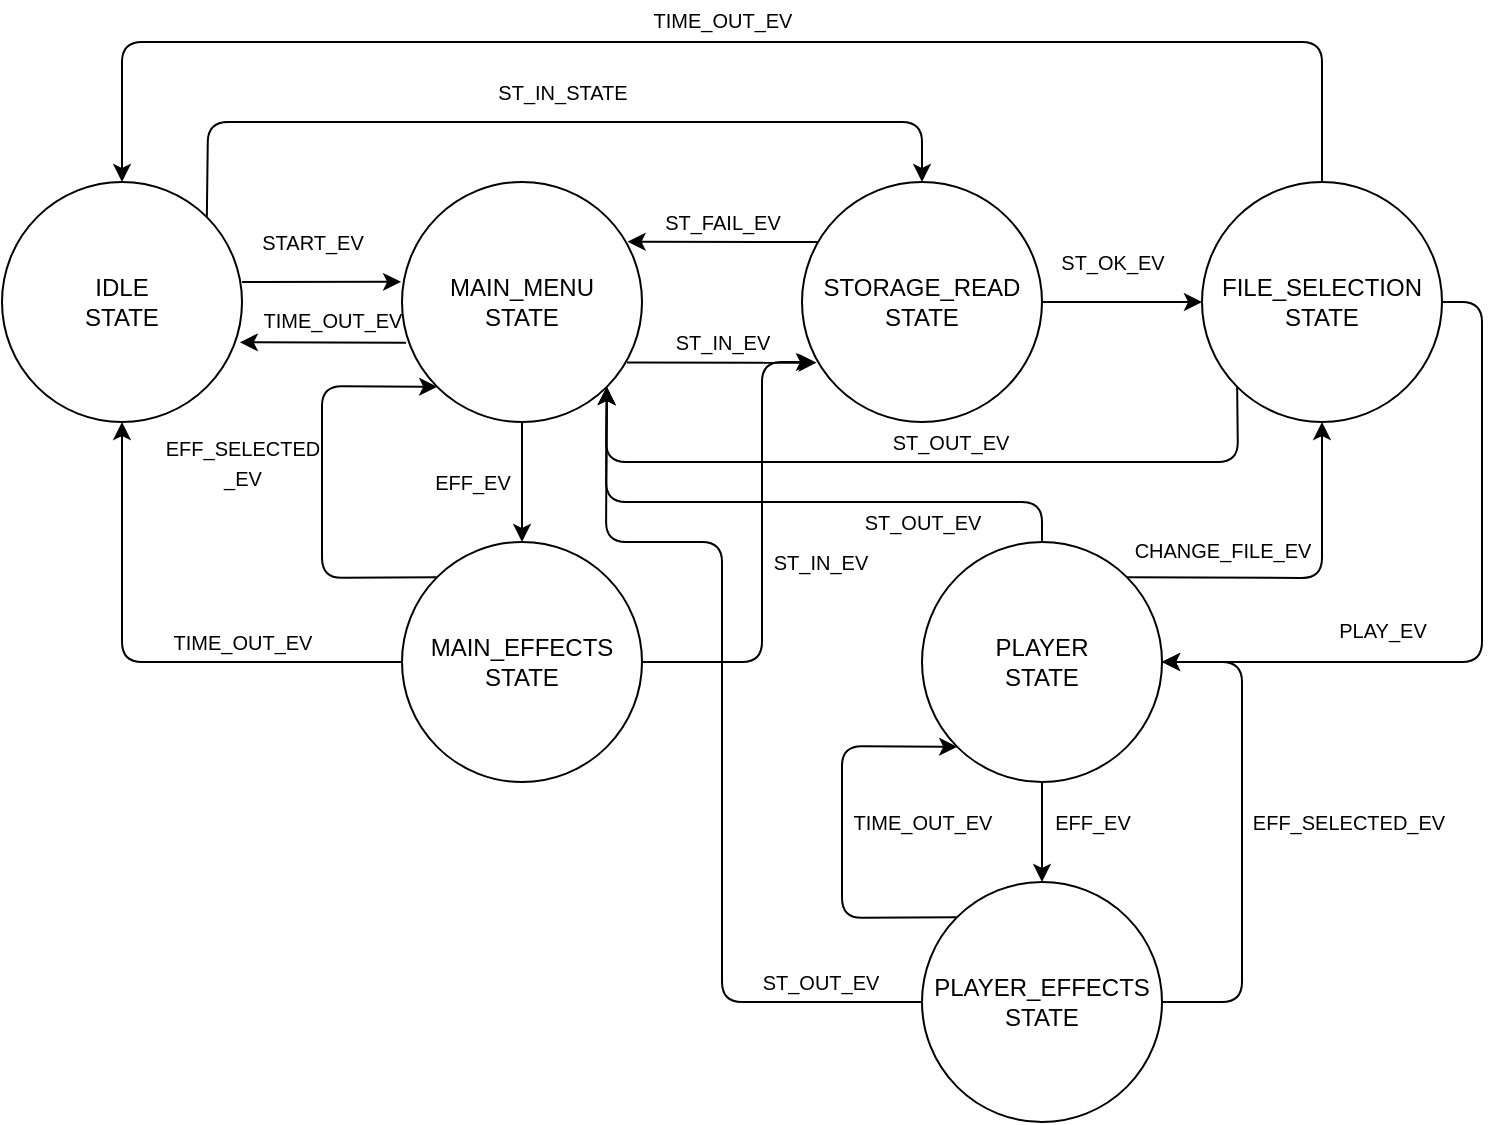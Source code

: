 <mxfile version="14.2.4" type="device"><diagram id="gnElQXdCdei_PqHzbK8b" name="Page-1"><mxGraphModel dx="1038" dy="584" grid="1" gridSize="10" guides="1" tooltips="1" connect="1" arrows="1" fold="1" page="1" pageScale="1" pageWidth="827" pageHeight="1169" math="0" shadow="0"><root><mxCell id="0"/><mxCell id="1" parent="0"/><mxCell id="SdUnu5czBo_lz2mC33Ff-27" value="IDLE&lt;br&gt;STATE" style="ellipse;whiteSpace=wrap;html=1;aspect=fixed;" parent="1" vertex="1"><mxGeometry x="40" y="460" width="120" height="120" as="geometry"/></mxCell><mxCell id="SdUnu5czBo_lz2mC33Ff-28" value="MAIN_MENU&lt;br&gt;STATE" style="ellipse;whiteSpace=wrap;html=1;aspect=fixed;" parent="1" vertex="1"><mxGeometry x="240" y="460" width="120" height="120" as="geometry"/></mxCell><mxCell id="SdUnu5czBo_lz2mC33Ff-30" value="FILE_SELECTION&lt;br&gt;STATE" style="ellipse;whiteSpace=wrap;html=1;aspect=fixed;" parent="1" vertex="1"><mxGeometry x="640" y="460" width="120" height="120" as="geometry"/></mxCell><mxCell id="SdUnu5czBo_lz2mC33Ff-31" value="PLAYER&lt;br&gt;STATE" style="ellipse;whiteSpace=wrap;html=1;aspect=fixed;" parent="1" vertex="1"><mxGeometry x="500" y="640" width="120" height="120" as="geometry"/></mxCell><mxCell id="SdUnu5czBo_lz2mC33Ff-32" value="MAIN_EFFECTS&lt;br&gt;STATE" style="ellipse;whiteSpace=wrap;html=1;aspect=fixed;" parent="1" vertex="1"><mxGeometry x="240" y="640" width="120" height="120" as="geometry"/></mxCell><mxCell id="SdUnu5czBo_lz2mC33Ff-33" value="" style="endArrow=classic;html=1;entryX=-0.004;entryY=0.416;entryDx=0;entryDy=0;entryPerimeter=0;" parent="1" target="SdUnu5czBo_lz2mC33Ff-28" edge="1"><mxGeometry width="50" height="50" relative="1" as="geometry"><mxPoint x="160" y="510" as="sourcePoint"/><mxPoint x="235" y="510" as="targetPoint"/></mxGeometry></mxCell><mxCell id="SdUnu5czBo_lz2mC33Ff-34" value="STORAGE_READ&lt;br&gt;STATE" style="ellipse;whiteSpace=wrap;html=1;aspect=fixed;" parent="1" vertex="1"><mxGeometry x="440" y="460" width="120" height="120" as="geometry"/></mxCell><mxCell id="SdUnu5czBo_lz2mC33Ff-35" value="&lt;span style=&quot;font-size: 10px&quot;&gt;START_EV&lt;/span&gt;" style="text;html=1;align=center;verticalAlign=middle;resizable=0;points=[];autosize=1;" parent="1" vertex="1"><mxGeometry x="160" y="480" width="70" height="20" as="geometry"/></mxCell><mxCell id="SdUnu5czBo_lz2mC33Ff-37" value="" style="endArrow=classic;html=1;exitX=1;exitY=0;exitDx=0;exitDy=0;entryX=0.5;entryY=0;entryDx=0;entryDy=0;" parent="1" source="SdUnu5czBo_lz2mC33Ff-27" target="SdUnu5czBo_lz2mC33Ff-34" edge="1"><mxGeometry width="50" height="50" relative="1" as="geometry"><mxPoint x="380" y="460" as="sourcePoint"/><mxPoint x="430" y="410" as="targetPoint"/><Array as="points"><mxPoint x="143" y="430"/><mxPoint x="500" y="430"/></Array></mxGeometry></mxCell><mxCell id="SdUnu5czBo_lz2mC33Ff-38" value="&lt;span style=&quot;font-size: 10px&quot;&gt;ST_IN_STATE&lt;/span&gt;" style="text;html=1;align=center;verticalAlign=middle;resizable=0;points=[];autosize=1;" parent="1" vertex="1"><mxGeometry x="280" y="405" width="80" height="20" as="geometry"/></mxCell><mxCell id="SdUnu5czBo_lz2mC33Ff-39" value="" style="endArrow=classic;html=1;exitX=1;exitY=0.5;exitDx=0;exitDy=0;entryX=0;entryY=0.5;entryDx=0;entryDy=0;" parent="1" source="SdUnu5czBo_lz2mC33Ff-34" target="SdUnu5czBo_lz2mC33Ff-30" edge="1"><mxGeometry width="50" height="50" relative="1" as="geometry"><mxPoint x="380" y="460" as="sourcePoint"/><mxPoint x="430" y="410" as="targetPoint"/></mxGeometry></mxCell><mxCell id="SdUnu5czBo_lz2mC33Ff-40" value="&lt;span style=&quot;font-size: 10px&quot;&gt;ST_OK_EV&lt;/span&gt;" style="text;html=1;align=center;verticalAlign=middle;resizable=0;points=[];autosize=1;" parent="1" vertex="1"><mxGeometry x="560" y="490" width="70" height="20" as="geometry"/></mxCell><mxCell id="SdUnu5czBo_lz2mC33Ff-42" value="" style="endArrow=classic;html=1;exitX=0.066;exitY=0.25;exitDx=0;exitDy=0;exitPerimeter=0;entryX=0.94;entryY=0.249;entryDx=0;entryDy=0;entryPerimeter=0;" parent="1" source="SdUnu5czBo_lz2mC33Ff-34" target="SdUnu5czBo_lz2mC33Ff-28" edge="1"><mxGeometry width="50" height="50" relative="1" as="geometry"><mxPoint x="380" y="460" as="sourcePoint"/><mxPoint x="370" y="490" as="targetPoint"/></mxGeometry></mxCell><mxCell id="SdUnu5czBo_lz2mC33Ff-43" value="&lt;span style=&quot;font-size: 10px&quot;&gt;ST_FAIL_EV&lt;/span&gt;" style="text;html=1;align=center;verticalAlign=middle;resizable=0;points=[];autosize=1;" parent="1" vertex="1"><mxGeometry x="365" y="470" width="70" height="20" as="geometry"/></mxCell><mxCell id="SdUnu5czBo_lz2mC33Ff-44" value="" style="endArrow=classic;html=1;exitX=0.937;exitY=0.752;exitDx=0;exitDy=0;entryX=0.061;entryY=0.753;entryDx=0;entryDy=0;exitPerimeter=0;entryPerimeter=0;" parent="1" source="SdUnu5czBo_lz2mC33Ff-28" target="SdUnu5czBo_lz2mC33Ff-34" edge="1"><mxGeometry width="50" height="50" relative="1" as="geometry"><mxPoint x="380" y="580" as="sourcePoint"/><mxPoint x="430" y="530" as="targetPoint"/></mxGeometry></mxCell><mxCell id="SdUnu5czBo_lz2mC33Ff-45" value="&lt;span style=&quot;font-size: 10px&quot;&gt;ST_IN_EV&lt;/span&gt;" style="text;html=1;align=center;verticalAlign=middle;resizable=0;points=[];autosize=1;" parent="1" vertex="1"><mxGeometry x="370" y="530" width="60" height="20" as="geometry"/></mxCell><mxCell id="SdUnu5czBo_lz2mC33Ff-46" value="" style="endArrow=classic;html=1;exitX=0.017;exitY=0.67;exitDx=0;exitDy=0;entryX=0.991;entryY=0.668;entryDx=0;entryDy=0;entryPerimeter=0;exitPerimeter=0;" parent="1" source="SdUnu5czBo_lz2mC33Ff-28" target="SdUnu5czBo_lz2mC33Ff-27" edge="1"><mxGeometry width="50" height="50" relative="1" as="geometry"><mxPoint x="380" y="580" as="sourcePoint"/><mxPoint x="430" y="530" as="targetPoint"/></mxGeometry></mxCell><mxCell id="SdUnu5czBo_lz2mC33Ff-47" value="&lt;span style=&quot;font-size: 10px&quot;&gt;TIME_OUT_EV&lt;/span&gt;" style="text;html=1;align=center;verticalAlign=middle;resizable=0;points=[];autosize=1;" parent="1" vertex="1"><mxGeometry x="160" y="519" width="90" height="20" as="geometry"/></mxCell><mxCell id="SdUnu5czBo_lz2mC33Ff-48" value="" style="endArrow=classic;html=1;exitX=0.5;exitY=0;exitDx=0;exitDy=0;entryX=0.5;entryY=0;entryDx=0;entryDy=0;" parent="1" source="SdUnu5czBo_lz2mC33Ff-30" target="SdUnu5czBo_lz2mC33Ff-27" edge="1"><mxGeometry width="50" height="50" relative="1" as="geometry"><mxPoint x="380" y="580" as="sourcePoint"/><mxPoint x="430" y="530" as="targetPoint"/><Array as="points"><mxPoint x="700" y="390"/><mxPoint x="100" y="390"/></Array></mxGeometry></mxCell><mxCell id="SdUnu5czBo_lz2mC33Ff-50" value="&lt;span style=&quot;font-size: 10px&quot;&gt;TIME_OUT_EV&lt;/span&gt;" style="text;html=1;align=center;verticalAlign=middle;resizable=0;points=[];autosize=1;" parent="1" vertex="1"><mxGeometry x="355" y="369" width="90" height="20" as="geometry"/></mxCell><mxCell id="SdUnu5czBo_lz2mC33Ff-52" value="" style="endArrow=classic;html=1;exitX=1;exitY=0.5;exitDx=0;exitDy=0;entryX=1;entryY=0.5;entryDx=0;entryDy=0;" parent="1" source="SdUnu5czBo_lz2mC33Ff-30" target="SdUnu5czBo_lz2mC33Ff-31" edge="1"><mxGeometry width="50" height="50" relative="1" as="geometry"><mxPoint x="310" y="640" as="sourcePoint"/><mxPoint x="360" y="590" as="targetPoint"/><Array as="points"><mxPoint x="780" y="520"/><mxPoint x="780" y="700"/><mxPoint x="700" y="700"/></Array></mxGeometry></mxCell><mxCell id="SdUnu5czBo_lz2mC33Ff-53" value="&lt;span style=&quot;font-size: 10px&quot;&gt;PLAY_EV&lt;/span&gt;" style="text;html=1;align=center;verticalAlign=middle;resizable=0;points=[];autosize=1;" parent="1" vertex="1"><mxGeometry x="700" y="674" width="60" height="20" as="geometry"/></mxCell><mxCell id="SdUnu5czBo_lz2mC33Ff-54" value="" style="endArrow=classic;html=1;exitX=1;exitY=0;exitDx=0;exitDy=0;entryX=0.5;entryY=1;entryDx=0;entryDy=0;" parent="1" source="SdUnu5czBo_lz2mC33Ff-31" target="SdUnu5czBo_lz2mC33Ff-30" edge="1"><mxGeometry width="50" height="50" relative="1" as="geometry"><mxPoint x="310" y="640" as="sourcePoint"/><mxPoint x="360" y="590" as="targetPoint"/><Array as="points"><mxPoint x="700" y="658"/></Array></mxGeometry></mxCell><mxCell id="SdUnu5czBo_lz2mC33Ff-55" value="&lt;span style=&quot;font-size: 10px&quot;&gt;CHANGE_FILE_EV&lt;/span&gt;" style="text;html=1;align=center;verticalAlign=middle;resizable=0;points=[];autosize=1;" parent="1" vertex="1"><mxGeometry x="600" y="634" width="100" height="20" as="geometry"/></mxCell><mxCell id="SdUnu5czBo_lz2mC33Ff-62" value="" style="endArrow=classic;html=1;exitX=0.5;exitY=1;exitDx=0;exitDy=0;entryX=0.5;entryY=0;entryDx=0;entryDy=0;" parent="1" source="SdUnu5czBo_lz2mC33Ff-28" target="SdUnu5czBo_lz2mC33Ff-32" edge="1"><mxGeometry width="50" height="50" relative="1" as="geometry"><mxPoint x="320" y="660" as="sourcePoint"/><mxPoint x="319" y="643" as="targetPoint"/></mxGeometry></mxCell><mxCell id="SdUnu5czBo_lz2mC33Ff-64" value="&lt;span style=&quot;font-size: 10px&quot;&gt;EFF_EV&lt;/span&gt;" style="text;html=1;align=center;verticalAlign=middle;resizable=0;points=[];autosize=1;" parent="1" vertex="1"><mxGeometry x="250" y="600" width="50" height="20" as="geometry"/></mxCell><mxCell id="SdUnu5czBo_lz2mC33Ff-65" value="" style="endArrow=classic;html=1;exitX=0;exitY=0;exitDx=0;exitDy=0;entryX=0;entryY=1;entryDx=0;entryDy=0;" parent="1" source="SdUnu5czBo_lz2mC33Ff-32" target="SdUnu5czBo_lz2mC33Ff-28" edge="1"><mxGeometry width="50" height="50" relative="1" as="geometry"><mxPoint x="260" y="690" as="sourcePoint"/><mxPoint x="310" y="640" as="targetPoint"/><Array as="points"><mxPoint x="200" y="658"/><mxPoint x="200" y="562"/></Array></mxGeometry></mxCell><mxCell id="SdUnu5czBo_lz2mC33Ff-72" value="" style="endArrow=classic;html=1;exitX=0;exitY=1;exitDx=0;exitDy=0;entryX=1;entryY=1;entryDx=0;entryDy=0;" parent="1" source="SdUnu5czBo_lz2mC33Ff-30" target="SdUnu5czBo_lz2mC33Ff-28" edge="1"><mxGeometry width="50" height="50" relative="1" as="geometry"><mxPoint x="540" y="550" as="sourcePoint"/><mxPoint x="590" y="500" as="targetPoint"/><Array as="points"><mxPoint x="658" y="600"/><mxPoint x="342" y="600"/></Array></mxGeometry></mxCell><mxCell id="SdUnu5czBo_lz2mC33Ff-74" value="" style="endArrow=classic;html=1;exitX=0.5;exitY=0;exitDx=0;exitDy=0;entryX=1;entryY=1;entryDx=0;entryDy=0;" parent="1" source="SdUnu5czBo_lz2mC33Ff-31" target="SdUnu5czBo_lz2mC33Ff-28" edge="1"><mxGeometry width="50" height="50" relative="1" as="geometry"><mxPoint x="480" y="650" as="sourcePoint"/><mxPoint x="530" y="600" as="targetPoint"/><Array as="points"><mxPoint x="560" y="620"/><mxPoint x="342" y="620"/></Array></mxGeometry></mxCell><mxCell id="SdUnu5czBo_lz2mC33Ff-76" value="&lt;span style=&quot;font-size: 10px&quot;&gt;ST_OUT_EV&lt;/span&gt;" style="text;html=1;align=center;verticalAlign=middle;resizable=0;points=[];autosize=1;" parent="1" vertex="1"><mxGeometry x="479" y="580" width="70" height="20" as="geometry"/></mxCell><mxCell id="SdUnu5czBo_lz2mC33Ff-77" value="&lt;span style=&quot;font-size: 10px&quot;&gt;ST_OUT_EV&lt;/span&gt;" style="text;html=1;align=center;verticalAlign=middle;resizable=0;points=[];autosize=1;" parent="1" vertex="1"><mxGeometry x="465" y="620" width="70" height="20" as="geometry"/></mxCell><mxCell id="SdUnu5czBo_lz2mC33Ff-78" value="PLAYER_EFFECTS&lt;br&gt;STATE" style="ellipse;whiteSpace=wrap;html=1;aspect=fixed;" parent="1" vertex="1"><mxGeometry x="500" y="810" width="120" height="120" as="geometry"/></mxCell><mxCell id="SdUnu5czBo_lz2mC33Ff-79" value="" style="endArrow=classic;html=1;exitX=1;exitY=0.5;exitDx=0;exitDy=0;entryX=1;entryY=0.5;entryDx=0;entryDy=0;" parent="1" source="SdUnu5czBo_lz2mC33Ff-78" target="SdUnu5czBo_lz2mC33Ff-31" edge="1"><mxGeometry width="50" height="50" relative="1" as="geometry"><mxPoint x="450" y="800" as="sourcePoint"/><mxPoint x="500" y="750" as="targetPoint"/><Array as="points"><mxPoint x="660" y="870"/><mxPoint x="660" y="700"/></Array></mxGeometry></mxCell><mxCell id="SdUnu5czBo_lz2mC33Ff-80" value="&lt;span style=&quot;font-size: 10px&quot;&gt;EFF_SELECTED_EV&lt;/span&gt;" style="text;html=1;align=center;verticalAlign=middle;resizable=0;points=[];autosize=1;" parent="1" vertex="1"><mxGeometry x="658" y="770" width="110" height="20" as="geometry"/></mxCell><mxCell id="SdUnu5czBo_lz2mC33Ff-81" value="" style="endArrow=classic;html=1;exitX=0.5;exitY=1;exitDx=0;exitDy=0;entryX=0.5;entryY=0;entryDx=0;entryDy=0;" parent="1" source="SdUnu5czBo_lz2mC33Ff-31" target="SdUnu5czBo_lz2mC33Ff-78" edge="1"><mxGeometry width="50" height="50" relative="1" as="geometry"><mxPoint x="460" y="750" as="sourcePoint"/><mxPoint x="510" y="700" as="targetPoint"/></mxGeometry></mxCell><mxCell id="SdUnu5czBo_lz2mC33Ff-82" value="&lt;span style=&quot;font-size: 10px&quot;&gt;EFF_EV&lt;/span&gt;" style="text;html=1;align=center;verticalAlign=middle;resizable=0;points=[];autosize=1;" parent="1" vertex="1"><mxGeometry x="560" y="770" width="50" height="20" as="geometry"/></mxCell><mxCell id="SdUnu5czBo_lz2mC33Ff-83" value="" style="endArrow=classic;html=1;exitX=0;exitY=0;exitDx=0;exitDy=0;entryX=0;entryY=1;entryDx=0;entryDy=0;" parent="1" source="SdUnu5czBo_lz2mC33Ff-78" target="SdUnu5czBo_lz2mC33Ff-31" edge="1"><mxGeometry width="50" height="50" relative="1" as="geometry"><mxPoint x="460" y="750" as="sourcePoint"/><mxPoint x="510" y="700" as="targetPoint"/><Array as="points"><mxPoint x="460" y="828"/><mxPoint x="460" y="742"/></Array></mxGeometry></mxCell><mxCell id="SdUnu5czBo_lz2mC33Ff-84" value="&lt;span style=&quot;font-size: 10px&quot;&gt;TIME_OUT_EV&lt;/span&gt;" style="text;html=1;align=center;verticalAlign=middle;resizable=0;points=[];autosize=1;" parent="1" vertex="1"><mxGeometry x="455" y="770" width="90" height="20" as="geometry"/></mxCell><mxCell id="SdUnu5czBo_lz2mC33Ff-85" value="&lt;font style=&quot;font-size: 10px&quot;&gt;EFF_SELECTED&lt;br&gt;_EV&lt;/font&gt;" style="text;html=1;align=center;verticalAlign=middle;resizable=0;points=[];autosize=1;rotation=0;" parent="1" vertex="1"><mxGeometry x="115" y="580" width="90" height="40" as="geometry"/></mxCell><mxCell id="SdUnu5czBo_lz2mC33Ff-86" value="" style="endArrow=classic;html=1;exitX=0;exitY=0.5;exitDx=0;exitDy=0;entryX=0.5;entryY=1;entryDx=0;entryDy=0;" parent="1" source="SdUnu5czBo_lz2mC33Ff-32" target="SdUnu5czBo_lz2mC33Ff-27" edge="1"><mxGeometry width="50" height="50" relative="1" as="geometry"><mxPoint x="350" y="680" as="sourcePoint"/><mxPoint x="400" y="630" as="targetPoint"/><Array as="points"><mxPoint x="200" y="700"/><mxPoint x="100" y="700"/></Array></mxGeometry></mxCell><mxCell id="SdUnu5czBo_lz2mC33Ff-87" value="&lt;span style=&quot;font-size: 10px&quot;&gt;TIME_OUT_EV&lt;/span&gt;" style="text;html=1;align=center;verticalAlign=middle;resizable=0;points=[];autosize=1;" parent="1" vertex="1"><mxGeometry x="115" y="680" width="90" height="20" as="geometry"/></mxCell><mxCell id="SdUnu5czBo_lz2mC33Ff-88" value="" style="endArrow=classic;html=1;exitX=0;exitY=0.5;exitDx=0;exitDy=0;entryX=1;entryY=1;entryDx=0;entryDy=0;" parent="1" source="SdUnu5czBo_lz2mC33Ff-78" target="SdUnu5czBo_lz2mC33Ff-28" edge="1"><mxGeometry width="50" height="50" relative="1" as="geometry"><mxPoint x="590" y="740" as="sourcePoint"/><mxPoint x="340" y="570" as="targetPoint"/><Array as="points"><mxPoint x="400" y="870"/><mxPoint x="400" y="640"/><mxPoint x="342" y="640"/></Array></mxGeometry></mxCell><mxCell id="SdUnu5czBo_lz2mC33Ff-90" value="&lt;span style=&quot;font-size: 10px&quot;&gt;ST_OUT_EV&lt;/span&gt;" style="text;html=1;align=center;verticalAlign=middle;resizable=0;points=[];autosize=1;" parent="1" vertex="1"><mxGeometry x="414" y="850" width="70" height="20" as="geometry"/></mxCell><mxCell id="oDAHTAEbYoOo_eYQQ4zr-1" value="" style="endArrow=classic;html=1;exitX=1;exitY=0.5;exitDx=0;exitDy=0;" edge="1" parent="1" source="SdUnu5czBo_lz2mC33Ff-32"><mxGeometry width="50" height="50" relative="1" as="geometry"><mxPoint x="380" y="680" as="sourcePoint"/><mxPoint x="446" y="550" as="targetPoint"/><Array as="points"><mxPoint x="420" y="700"/><mxPoint x="420" y="550"/></Array></mxGeometry></mxCell><mxCell id="oDAHTAEbYoOo_eYQQ4zr-2" value="&lt;span style=&quot;font-size: 10px&quot;&gt;ST_IN_EV&lt;/span&gt;" style="text;html=1;align=center;verticalAlign=middle;resizable=0;points=[];autosize=1;" vertex="1" parent="1"><mxGeometry x="419" y="640" width="60" height="20" as="geometry"/></mxCell></root></mxGraphModel></diagram></mxfile>
